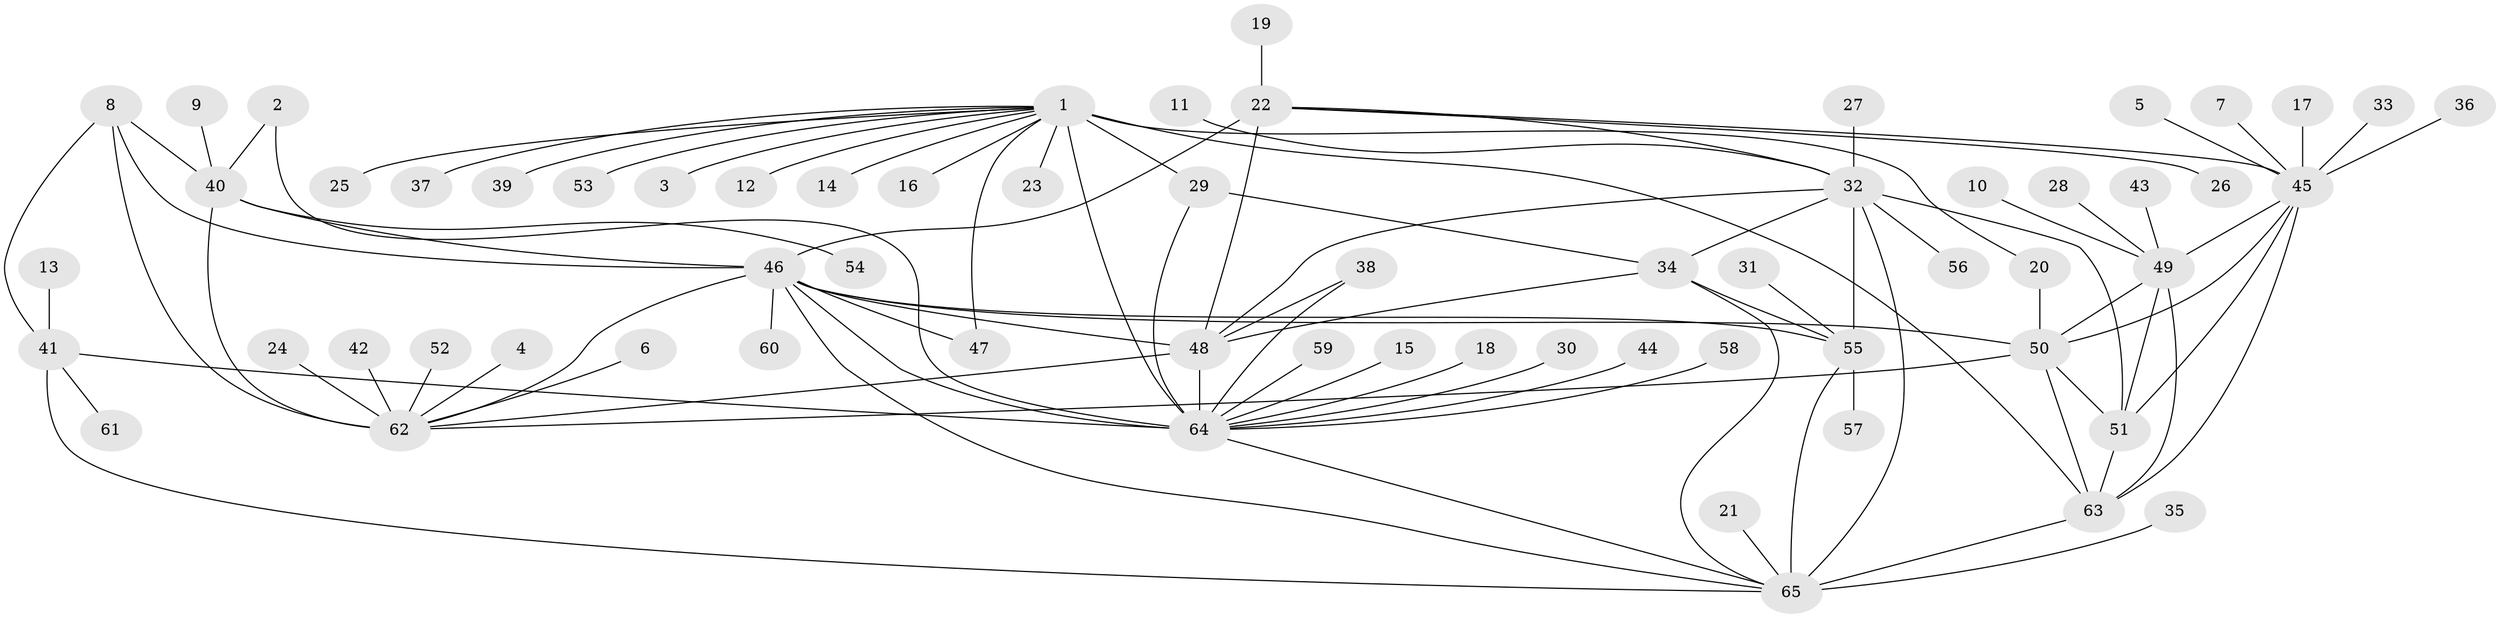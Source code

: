 // original degree distribution, {6: 0.031007751937984496, 7: 0.05426356589147287, 19: 0.007751937984496124, 5: 0.015503875968992248, 12: 0.015503875968992248, 9: 0.031007751937984496, 8: 0.015503875968992248, 10: 0.046511627906976744, 13: 0.007751937984496124, 11: 0.007751937984496124, 2: 0.13953488372093023, 1: 0.5658914728682171, 4: 0.007751937984496124, 3: 0.05426356589147287}
// Generated by graph-tools (version 1.1) at 2025/50/03/09/25 03:50:34]
// undirected, 65 vertices, 97 edges
graph export_dot {
graph [start="1"]
  node [color=gray90,style=filled];
  1;
  2;
  3;
  4;
  5;
  6;
  7;
  8;
  9;
  10;
  11;
  12;
  13;
  14;
  15;
  16;
  17;
  18;
  19;
  20;
  21;
  22;
  23;
  24;
  25;
  26;
  27;
  28;
  29;
  30;
  31;
  32;
  33;
  34;
  35;
  36;
  37;
  38;
  39;
  40;
  41;
  42;
  43;
  44;
  45;
  46;
  47;
  48;
  49;
  50;
  51;
  52;
  53;
  54;
  55;
  56;
  57;
  58;
  59;
  60;
  61;
  62;
  63;
  64;
  65;
  1 -- 3 [weight=1.0];
  1 -- 12 [weight=1.0];
  1 -- 14 [weight=1.0];
  1 -- 16 [weight=1.0];
  1 -- 20 [weight=1.0];
  1 -- 23 [weight=1.0];
  1 -- 25 [weight=1.0];
  1 -- 29 [weight=4.0];
  1 -- 37 [weight=1.0];
  1 -- 39 [weight=1.0];
  1 -- 47 [weight=1.0];
  1 -- 53 [weight=1.0];
  1 -- 63 [weight=1.0];
  1 -- 64 [weight=4.0];
  2 -- 40 [weight=1.0];
  2 -- 64 [weight=1.0];
  4 -- 62 [weight=1.0];
  5 -- 45 [weight=1.0];
  6 -- 62 [weight=1.0];
  7 -- 45 [weight=1.0];
  8 -- 40 [weight=1.0];
  8 -- 41 [weight=1.0];
  8 -- 46 [weight=1.0];
  8 -- 62 [weight=3.0];
  9 -- 40 [weight=1.0];
  10 -- 49 [weight=1.0];
  11 -- 32 [weight=1.0];
  13 -- 41 [weight=1.0];
  15 -- 64 [weight=1.0];
  17 -- 45 [weight=1.0];
  18 -- 64 [weight=1.0];
  19 -- 22 [weight=1.0];
  20 -- 50 [weight=1.0];
  21 -- 65 [weight=1.0];
  22 -- 26 [weight=1.0];
  22 -- 32 [weight=1.0];
  22 -- 45 [weight=1.0];
  22 -- 46 [weight=1.0];
  22 -- 48 [weight=4.0];
  24 -- 62 [weight=1.0];
  27 -- 32 [weight=1.0];
  28 -- 49 [weight=1.0];
  29 -- 34 [weight=1.0];
  29 -- 64 [weight=1.0];
  30 -- 64 [weight=1.0];
  31 -- 55 [weight=1.0];
  32 -- 34 [weight=1.0];
  32 -- 48 [weight=1.0];
  32 -- 51 [weight=1.0];
  32 -- 55 [weight=3.0];
  32 -- 56 [weight=1.0];
  32 -- 65 [weight=1.0];
  33 -- 45 [weight=1.0];
  34 -- 48 [weight=1.0];
  34 -- 55 [weight=3.0];
  34 -- 65 [weight=1.0];
  35 -- 65 [weight=1.0];
  36 -- 45 [weight=1.0];
  38 -- 48 [weight=1.0];
  38 -- 64 [weight=1.0];
  40 -- 46 [weight=1.0];
  40 -- 54 [weight=1.0];
  40 -- 62 [weight=3.0];
  41 -- 61 [weight=1.0];
  41 -- 64 [weight=1.0];
  41 -- 65 [weight=1.0];
  42 -- 62 [weight=1.0];
  43 -- 49 [weight=1.0];
  44 -- 64 [weight=1.0];
  45 -- 49 [weight=2.0];
  45 -- 50 [weight=1.0];
  45 -- 51 [weight=1.0];
  45 -- 63 [weight=1.0];
  46 -- 47 [weight=1.0];
  46 -- 48 [weight=4.0];
  46 -- 50 [weight=1.0];
  46 -- 55 [weight=2.0];
  46 -- 60 [weight=1.0];
  46 -- 62 [weight=3.0];
  46 -- 64 [weight=1.0];
  46 -- 65 [weight=1.0];
  48 -- 62 [weight=1.0];
  48 -- 64 [weight=1.0];
  49 -- 50 [weight=2.0];
  49 -- 51 [weight=2.0];
  49 -- 63 [weight=2.0];
  50 -- 51 [weight=1.0];
  50 -- 62 [weight=1.0];
  50 -- 63 [weight=1.0];
  51 -- 63 [weight=1.0];
  52 -- 62 [weight=1.0];
  55 -- 57 [weight=1.0];
  55 -- 65 [weight=3.0];
  58 -- 64 [weight=1.0];
  59 -- 64 [weight=1.0];
  63 -- 65 [weight=1.0];
  64 -- 65 [weight=1.0];
}
